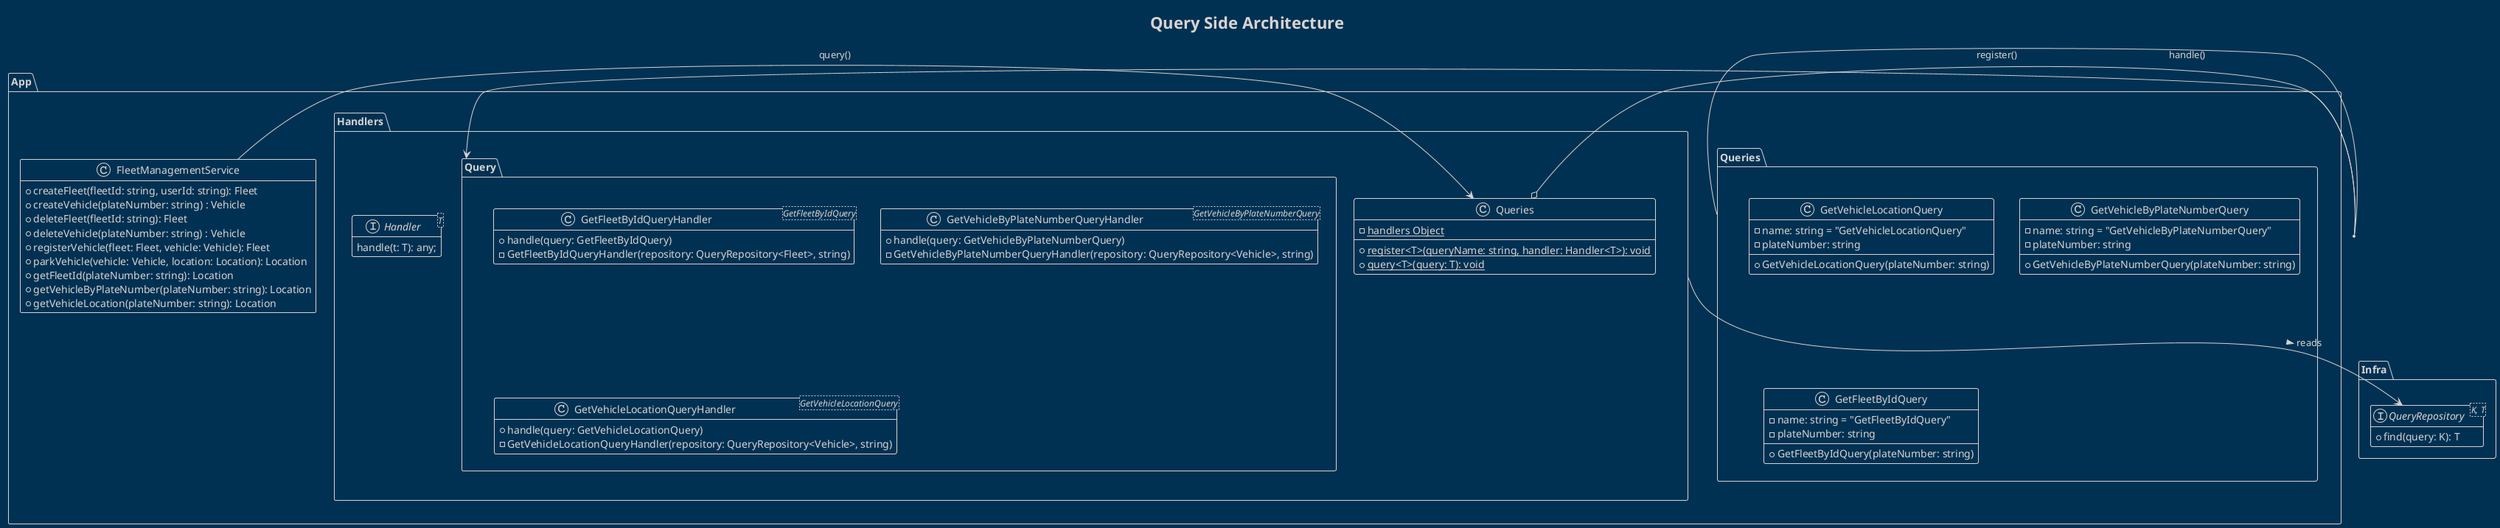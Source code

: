 @startuml
!theme blueprint
title Query Side Architecture
hide empty members

package App {
    class FleetManagementService {
        + createFleet(fleetId: string, userId: string): Fleet
        + createVehicle(plateNumber: string) : Vehicle
        + deleteFleet(fleetId: string): Fleet
        + deleteVehicle(plateNumber: string) : Vehicle
        + registerVehicle(fleet: Fleet, vehicle: Vehicle): Fleet
        + parkVehicle(vehicle: Vehicle, location: Location): Location
        + getFleetId(plateNumber: string): Location
        + getVehicleByPlateNumber(plateNumber: string): Location
        + getVehicleLocation(plateNumber: string): Location
    }

    package Queries {
        class GetVehicleLocationQuery {
            - name: string = "GetVehicleLocationQuery"
            - plateNumber: string
            + GetVehicleLocationQuery(plateNumber: string)
        }

        class GetVehicleByPlateNumberQuery {
            - name: string = "GetVehicleByPlateNumberQuery"
            - plateNumber: string
            + GetVehicleByPlateNumberQuery(plateNumber: string)
        }
        class GetFleetByIdQuery {
            - name: string = "GetFleetByIdQuery"
            - plateNumber: string
            + GetFleetByIdQuery(plateNumber: string)
        }
    }

    package Handlers {
        interface Handler<T> {
            handle(t: T): any;
        }

        class Queries {
            - {static} handlers Object
            + {static} register<T>(queryName: string, handler: Handler<T>): void
            + {static} query<T>(query: T): void
        }

        package Query {
            class GetFleetByIdQueryHandler<GetFleetByIdQuery> {
                + handle(query: GetFleetByIdQuery)
                - GetFleetByIdQueryHandler(repository: QueryRepository<Fleet>, string)
            }

            class GetVehicleByPlateNumberQueryHandler<GetVehicleByPlateNumberQuery> {
                + handle(query: GetVehicleByPlateNumberQuery)
                - GetVehicleByPlateNumberQueryHandler(repository: QueryRepository<Vehicle>, string)
            }

            class GetVehicleLocationQueryHandler<GetVehicleLocationQuery> {
                + handle(query: GetVehicleLocationQuery)
                - GetVehicleLocationQueryHandler(repository: QueryRepository<Vehicle>, string)
            }
        }
    }
}


package Infra {
    interface QueryRepository<K, T> {
        + find(query: K): T
    }
}

App.FleetManagementService -left-> App.Handlers.Queries : query()

Handlers -down-> QueryRepository : reads >

App.Handlers.Query -left-> App.Queries : handle()

(App.Handlers.Query, App.Queries) -right-o App.Handlers.Queries : register()
@enduml
